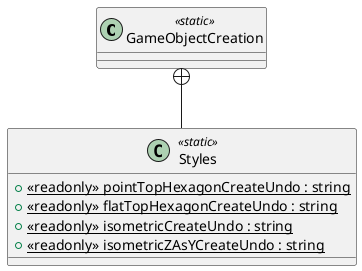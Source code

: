 @startuml
class GameObjectCreation <<static>> {
}
class Styles <<static>> {
    + {static} <<readonly>> pointTopHexagonCreateUndo : string
    + {static} <<readonly>> flatTopHexagonCreateUndo : string
    + {static} <<readonly>> isometricCreateUndo : string
    + {static} <<readonly>> isometricZAsYCreateUndo : string
}
GameObjectCreation +-- Styles
@enduml
